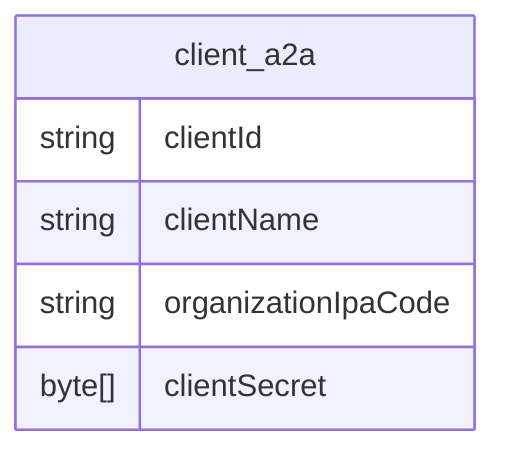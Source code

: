 erDiagram
    client_a2a {
        string clientId
        string clientName
        string organizationIpaCode
        byte[] clientSecret
    }